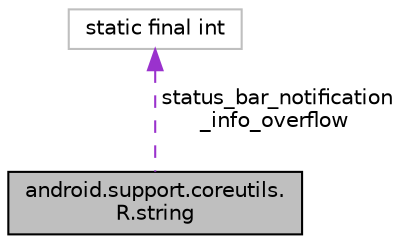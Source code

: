 digraph "android.support.coreutils.R.string"
{
 // INTERACTIVE_SVG=YES
 // LATEX_PDF_SIZE
  edge [fontname="Helvetica",fontsize="10",labelfontname="Helvetica",labelfontsize="10"];
  node [fontname="Helvetica",fontsize="10",shape=record];
  Node1 [label="android.support.coreutils.\lR.string",height=0.2,width=0.4,color="black", fillcolor="grey75", style="filled", fontcolor="black",tooltip=" "];
  Node2 -> Node1 [dir="back",color="darkorchid3",fontsize="10",style="dashed",label=" status_bar_notification\l_info_overflow" ,fontname="Helvetica"];
  Node2 [label="static final int",height=0.2,width=0.4,color="grey75", fillcolor="white", style="filled",tooltip=" "];
}
